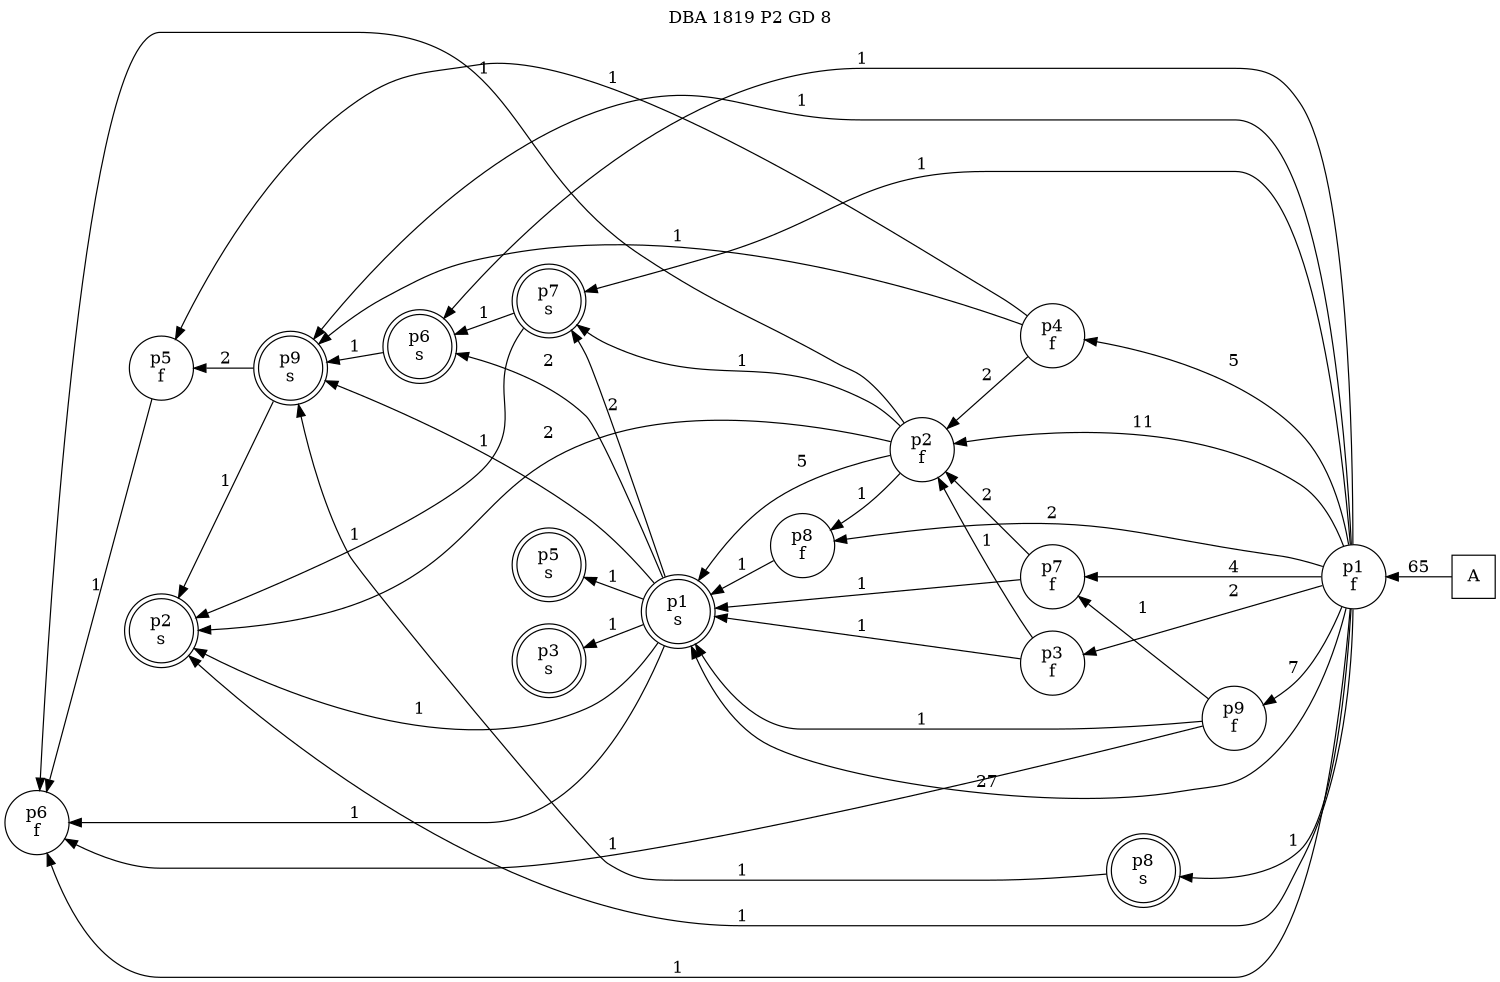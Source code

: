 digraph DBA_1819_P2_GD_8_GOOD {
labelloc="tl"
label= " DBA 1819 P2 GD 8 "
rankdir="RL";
graph [ size=" 10 , 10 !"]

"A" [shape="square" label="A"]
"p1_f" [shape="circle" label="p1
f"]
"p4_f" [shape="circle" label="p4
f"]
"p2_f" [shape="circle" label="p2
f"]
"p9_f" [shape="circle" label="p9
f"]
"p7_f" [shape="circle" label="p7
f"]
"p1_s" [shape="doublecircle" label="p1
s"]
"p2_s" [shape="doublecircle" label="p2
s"]
"p7_s" [shape="doublecircle" label="p7
s"]
"p6_f" [shape="circle" label="p6
f"]
"p3_f" [shape="circle" label="p3
f"]
"p6_s" [shape="doublecircle" label="p6
s"]
"p5_s" [shape="doublecircle" label="p5
s"]
"p8_f" [shape="circle" label="p8
f"]
"p5_f" [shape="circle" label="p5
f"]
"p9_s" [shape="doublecircle" label="p9
s"]
"p8_s" [shape="doublecircle" label="p8
s"]
"p3_s" [shape="doublecircle" label="p3
s"]
"A" -> "p1_f" [ label=65]
"p1_f" -> "p4_f" [ label=5]
"p1_f" -> "p2_f" [ label=11]
"p1_f" -> "p9_f" [ label=7]
"p1_f" -> "p7_f" [ label=4]
"p1_f" -> "p1_s" [ label=27]
"p1_f" -> "p2_s" [ label=1]
"p1_f" -> "p7_s" [ label=1]
"p1_f" -> "p6_f" [ label=1]
"p1_f" -> "p3_f" [ label=2]
"p1_f" -> "p6_s" [ label=1]
"p1_f" -> "p8_f" [ label=2]
"p1_f" -> "p9_s" [ label=1]
"p1_f" -> "p8_s" [ label=1]
"p4_f" -> "p2_f" [ label=2]
"p4_f" -> "p5_f" [ label=1]
"p4_f" -> "p9_s" [ label=1]
"p2_f" -> "p1_s" [ label=5]
"p2_f" -> "p2_s" [ label=2]
"p2_f" -> "p7_s" [ label=1]
"p2_f" -> "p6_f" [ label=1]
"p2_f" -> "p8_f" [ label=1]
"p9_f" -> "p7_f" [ label=1]
"p9_f" -> "p1_s" [ label=1]
"p9_f" -> "p6_f" [ label=1]
"p7_f" -> "p2_f" [ label=2]
"p7_f" -> "p1_s" [ label=1]
"p1_s" -> "p2_s" [ label=1]
"p1_s" -> "p7_s" [ label=2]
"p1_s" -> "p6_f" [ label=1]
"p1_s" -> "p6_s" [ label=2]
"p1_s" -> "p5_s" [ label=1]
"p1_s" -> "p9_s" [ label=1]
"p1_s" -> "p3_s" [ label=1]
"p7_s" -> "p2_s" [ label=1]
"p7_s" -> "p6_s" [ label=1]
"p3_f" -> "p2_f" [ label=1]
"p3_f" -> "p1_s" [ label=1]
"p6_s" -> "p9_s" [ label=1]
"p8_f" -> "p1_s" [ label=1]
"p5_f" -> "p6_f" [ label=1]
"p9_s" -> "p2_s" [ label=1]
"p9_s" -> "p5_f" [ label=2]
"p8_s" -> "p9_s" [ label=1]
}
